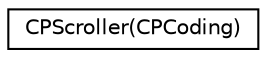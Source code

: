 digraph "Graphical Class Hierarchy"
{
  edge [fontname="Helvetica",fontsize="10",labelfontname="Helvetica",labelfontsize="10"];
  node [fontname="Helvetica",fontsize="10",shape=record];
  rankdir="LR";
  Node1 [label="CPScroller(CPCoding)",height=0.2,width=0.4,color="black", fillcolor="white", style="filled",URL="$category_c_p_scroller_07_c_p_coding_08.html"];
}

